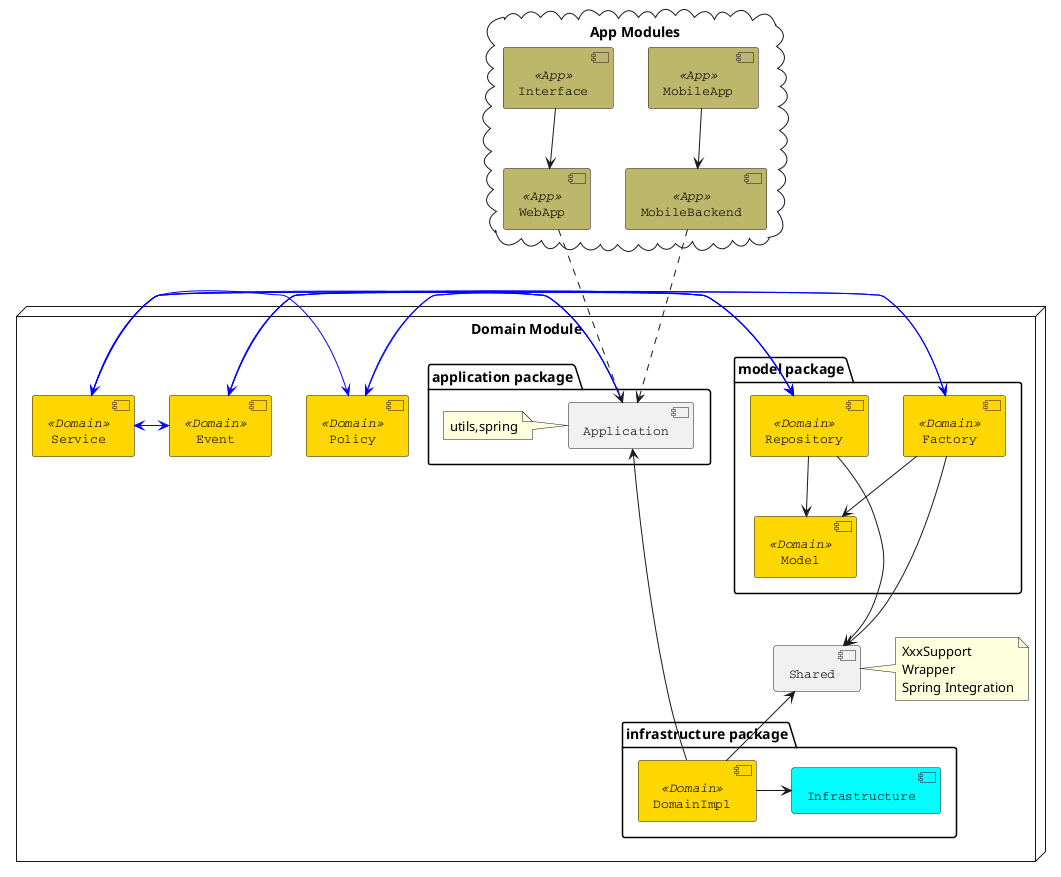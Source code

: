 @startuml


node "Domain Module" {
   package "model package" {
       [Model] <<Domain>>
       [Repository] <<Domain>>
       [Factory] <<Domain>>
    }
   [Service] <<Domain>>
   [Event] <<Domain>>
   [Policy] <<Domain>>
   [Shared]
   note right of Shared : XxxSupport\nWrapper\nSpring Integration

   package "application package" {
        [Application]
        note left of Application : utils,spring
   }
   package "infrastructure package" {
        [Infrastructure] #Aqua
        [DomainImpl] <<Domain>>
        [DomainImpl] -> [Infrastructure]
   }
}

cloud "App Modules" {
    [WebApp] <<App>>
    [MobileBackend] <<App>>
    [Interface] <<App>>
    [MobileApp] <<App>>
}

[Shared] <-- [DomainImpl]
[Application] <--- [DomainImpl]
[Repository] ---> [Shared]
[Repository] --> [Model]
[Service] -[#0000FF]> [Repository]
[Service] -[#0000FF]> [Factory]
[Service] -[#0000FF]> [Policy]
[Service] <-[#0000FF]> [Event]
[Policy] -[#0000FF]> [Repository]
[Factory] --> [Model]
[Factory] ---> [Shared]
[Event] -[#0000FF]> [Repository]
[Event] -[#0000FF]> [Factory]
[Application] -[#0000FF]> [Service]
[Application] -[#0000FF]> [Event]
[Application] -[#0000FF]> [Policy]

[WebApp] ...> [Application]
[Interface] --> [WebApp]
[MobileBackend] ...> [Application]
[MobileApp] --> [MobileBackend]

skinparam component {
  FontSize 13
  BackgroundColor<<Domain>> gold
  BackgroundColor<<App>> DarkKhaki
  FontName Courier
}

@enduml